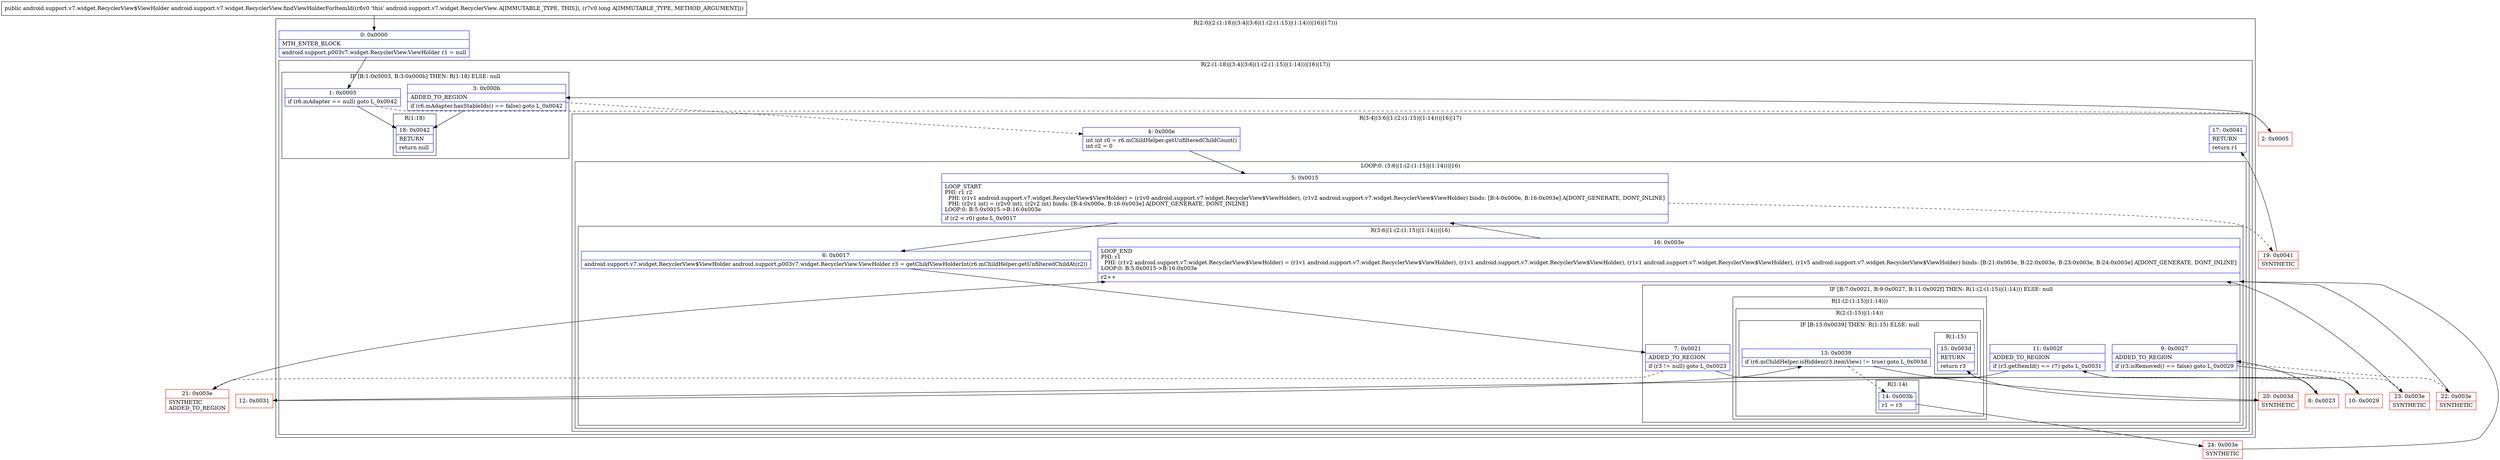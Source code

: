 digraph "CFG forandroid.support.v7.widget.RecyclerView.findViewHolderForItemId(J)Landroid\/support\/v7\/widget\/RecyclerView$ViewHolder;" {
subgraph cluster_Region_1979996495 {
label = "R(2:0|(2:(1:18)|(3:4|(3:6|(1:(2:(1:15)|(1:14)))|16)|17)))";
node [shape=record,color=blue];
Node_0 [shape=record,label="{0\:\ 0x0000|MTH_ENTER_BLOCK\l|android.support.p003v7.widget.RecyclerView.ViewHolder r1 = null\l}"];
subgraph cluster_Region_695891337 {
label = "R(2:(1:18)|(3:4|(3:6|(1:(2:(1:15)|(1:14)))|16)|17))";
node [shape=record,color=blue];
subgraph cluster_IfRegion_1363735141 {
label = "IF [B:1:0x0003, B:3:0x000b] THEN: R(1:18) ELSE: null";
node [shape=record,color=blue];
Node_1 [shape=record,label="{1\:\ 0x0003|if (r6.mAdapter == null) goto L_0x0042\l}"];
Node_3 [shape=record,label="{3\:\ 0x000b|ADDED_TO_REGION\l|if (r6.mAdapter.hasStableIds() == false) goto L_0x0042\l}"];
subgraph cluster_Region_844949336 {
label = "R(1:18)";
node [shape=record,color=blue];
Node_18 [shape=record,label="{18\:\ 0x0042|RETURN\l|return null\l}"];
}
}
subgraph cluster_Region_692812741 {
label = "R(3:4|(3:6|(1:(2:(1:15)|(1:14)))|16)|17)";
node [shape=record,color=blue];
Node_4 [shape=record,label="{4\:\ 0x000e|int int r0 = r6.mChildHelper.getUnfilteredChildCount()\lint r2 = 0\l}"];
subgraph cluster_LoopRegion_931950459 {
label = "LOOP:0: (3:6|(1:(2:(1:15)|(1:14)))|16)";
node [shape=record,color=blue];
Node_5 [shape=record,label="{5\:\ 0x0015|LOOP_START\lPHI: r1 r2 \l  PHI: (r1v1 android.support.v7.widget.RecyclerView$ViewHolder) = (r1v0 android.support.v7.widget.RecyclerView$ViewHolder), (r1v2 android.support.v7.widget.RecyclerView$ViewHolder) binds: [B:4:0x000e, B:16:0x003e] A[DONT_GENERATE, DONT_INLINE]\l  PHI: (r2v1 int) = (r2v0 int), (r2v2 int) binds: [B:4:0x000e, B:16:0x003e] A[DONT_GENERATE, DONT_INLINE]\lLOOP:0: B:5:0x0015\-\>B:16:0x003e\l|if (r2 \< r0) goto L_0x0017\l}"];
subgraph cluster_Region_1662424804 {
label = "R(3:6|(1:(2:(1:15)|(1:14)))|16)";
node [shape=record,color=blue];
Node_6 [shape=record,label="{6\:\ 0x0017|android.support.v7.widget.RecyclerView$ViewHolder android.support.p003v7.widget.RecyclerView.ViewHolder r3 = getChildViewHolderInt(r6.mChildHelper.getUnfilteredChildAt(r2))\l}"];
subgraph cluster_IfRegion_103615850 {
label = "IF [B:7:0x0021, B:9:0x0027, B:11:0x002f] THEN: R(1:(2:(1:15)|(1:14))) ELSE: null";
node [shape=record,color=blue];
Node_7 [shape=record,label="{7\:\ 0x0021|ADDED_TO_REGION\l|if (r3 != null) goto L_0x0023\l}"];
Node_9 [shape=record,label="{9\:\ 0x0027|ADDED_TO_REGION\l|if (r3.isRemoved() == false) goto L_0x0029\l}"];
Node_11 [shape=record,label="{11\:\ 0x002f|ADDED_TO_REGION\l|if (r3.getItemId() == r7) goto L_0x0031\l}"];
subgraph cluster_Region_1749164543 {
label = "R(1:(2:(1:15)|(1:14)))";
node [shape=record,color=blue];
subgraph cluster_Region_309249859 {
label = "R(2:(1:15)|(1:14))";
node [shape=record,color=blue];
subgraph cluster_IfRegion_1951058745 {
label = "IF [B:13:0x0039] THEN: R(1:15) ELSE: null";
node [shape=record,color=blue];
Node_13 [shape=record,label="{13\:\ 0x0039|if (r6.mChildHelper.isHidden(r3.itemView) != true) goto L_0x003d\l}"];
subgraph cluster_Region_543790460 {
label = "R(1:15)";
node [shape=record,color=blue];
Node_15 [shape=record,label="{15\:\ 0x003d|RETURN\l|return r3\l}"];
}
}
subgraph cluster_Region_2052321717 {
label = "R(1:14)";
node [shape=record,color=blue];
Node_14 [shape=record,label="{14\:\ 0x003b|r1 = r3\l}"];
}
}
}
}
Node_16 [shape=record,label="{16\:\ 0x003e|LOOP_END\lPHI: r1 \l  PHI: (r1v2 android.support.v7.widget.RecyclerView$ViewHolder) = (r1v1 android.support.v7.widget.RecyclerView$ViewHolder), (r1v1 android.support.v7.widget.RecyclerView$ViewHolder), (r1v1 android.support.v7.widget.RecyclerView$ViewHolder), (r1v5 android.support.v7.widget.RecyclerView$ViewHolder) binds: [B:21:0x003e, B:22:0x003e, B:23:0x003e, B:24:0x003e] A[DONT_GENERATE, DONT_INLINE]\lLOOP:0: B:5:0x0015\-\>B:16:0x003e\l|r2++\l}"];
}
}
Node_17 [shape=record,label="{17\:\ 0x0041|RETURN\l|return r1\l}"];
}
}
}
Node_2 [shape=record,color=red,label="{2\:\ 0x0005}"];
Node_8 [shape=record,color=red,label="{8\:\ 0x0023}"];
Node_10 [shape=record,color=red,label="{10\:\ 0x0029}"];
Node_12 [shape=record,color=red,label="{12\:\ 0x0031}"];
Node_19 [shape=record,color=red,label="{19\:\ 0x0041|SYNTHETIC\l}"];
Node_20 [shape=record,color=red,label="{20\:\ 0x003d|SYNTHETIC\l}"];
Node_21 [shape=record,color=red,label="{21\:\ 0x003e|SYNTHETIC\lADDED_TO_REGION\l}"];
Node_22 [shape=record,color=red,label="{22\:\ 0x003e|SYNTHETIC\l}"];
Node_23 [shape=record,color=red,label="{23\:\ 0x003e|SYNTHETIC\l}"];
Node_24 [shape=record,color=red,label="{24\:\ 0x003e|SYNTHETIC\l}"];
MethodNode[shape=record,label="{public android.support.v7.widget.RecyclerView$ViewHolder android.support.v7.widget.RecyclerView.findViewHolderForItemId((r6v0 'this' android.support.v7.widget.RecyclerView A[IMMUTABLE_TYPE, THIS]), (r7v0 long A[IMMUTABLE_TYPE, METHOD_ARGUMENT])) }"];
MethodNode -> Node_0;
Node_0 -> Node_1;
Node_1 -> Node_2[style=dashed];
Node_1 -> Node_18;
Node_3 -> Node_4[style=dashed];
Node_3 -> Node_18;
Node_4 -> Node_5;
Node_5 -> Node_6;
Node_5 -> Node_19[style=dashed];
Node_6 -> Node_7;
Node_7 -> Node_8;
Node_7 -> Node_21[style=dashed];
Node_9 -> Node_10;
Node_9 -> Node_22[style=dashed];
Node_11 -> Node_12;
Node_11 -> Node_23[style=dashed];
Node_13 -> Node_14[style=dashed];
Node_13 -> Node_20;
Node_14 -> Node_24;
Node_16 -> Node_5;
Node_2 -> Node_3;
Node_8 -> Node_9;
Node_10 -> Node_11;
Node_12 -> Node_13;
Node_19 -> Node_17;
Node_20 -> Node_15;
Node_21 -> Node_16;
Node_22 -> Node_16;
Node_23 -> Node_16;
Node_24 -> Node_16;
}

